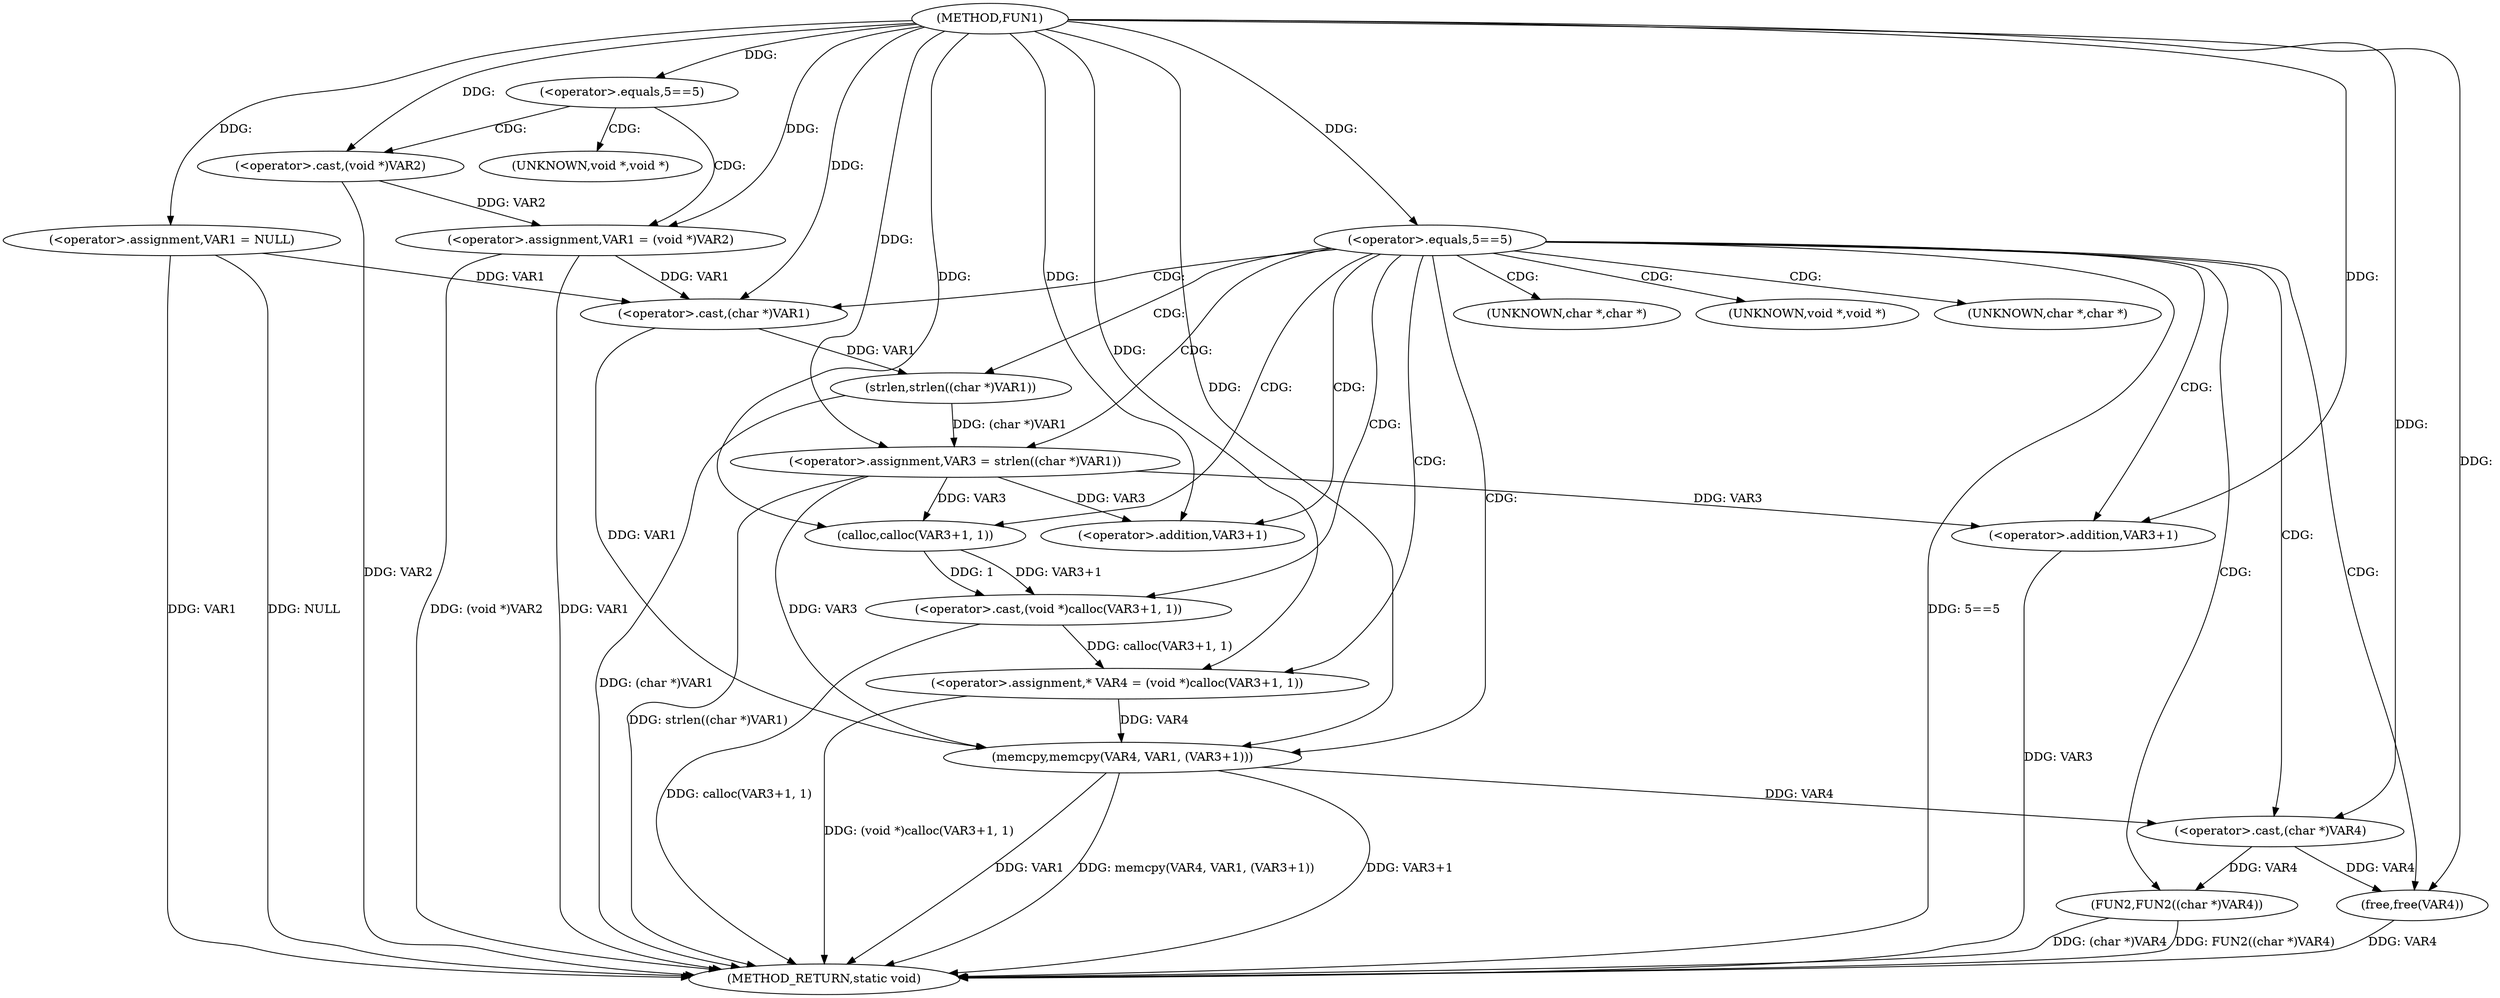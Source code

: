 digraph FUN1 {  
"1000100" [label = "(METHOD,FUN1)" ]
"1000151" [label = "(METHOD_RETURN,static void)" ]
"1000103" [label = "(<operator>.assignment,VAR1 = NULL)" ]
"1000107" [label = "(<operator>.equals,5==5)" ]
"1000111" [label = "(<operator>.assignment,VAR1 = (void *)VAR2)" ]
"1000113" [label = "(<operator>.cast,(void *)VAR2)" ]
"1000117" [label = "(<operator>.equals,5==5)" ]
"1000123" [label = "(<operator>.assignment,VAR3 = strlen((char *)VAR1))" ]
"1000125" [label = "(strlen,strlen((char *)VAR1))" ]
"1000126" [label = "(<operator>.cast,(char *)VAR1)" ]
"1000130" [label = "(<operator>.assignment,* VAR4 = (void *)calloc(VAR3+1, 1))" ]
"1000132" [label = "(<operator>.cast,(void *)calloc(VAR3+1, 1))" ]
"1000134" [label = "(calloc,calloc(VAR3+1, 1))" ]
"1000135" [label = "(<operator>.addition,VAR3+1)" ]
"1000139" [label = "(memcpy,memcpy(VAR4, VAR1, (VAR3+1)))" ]
"1000142" [label = "(<operator>.addition,VAR3+1)" ]
"1000145" [label = "(FUN2,FUN2((char *)VAR4))" ]
"1000146" [label = "(<operator>.cast,(char *)VAR4)" ]
"1000149" [label = "(free,free(VAR4))" ]
"1000114" [label = "(UNKNOWN,void *,void *)" ]
"1000127" [label = "(UNKNOWN,char *,char *)" ]
"1000133" [label = "(UNKNOWN,void *,void *)" ]
"1000147" [label = "(UNKNOWN,char *,char *)" ]
  "1000117" -> "1000151"  [ label = "DDG: 5==5"] 
  "1000139" -> "1000151"  [ label = "DDG: VAR3+1"] 
  "1000123" -> "1000151"  [ label = "DDG: strlen((char *)VAR1)"] 
  "1000103" -> "1000151"  [ label = "DDG: VAR1"] 
  "1000103" -> "1000151"  [ label = "DDG: NULL"] 
  "1000113" -> "1000151"  [ label = "DDG: VAR2"] 
  "1000111" -> "1000151"  [ label = "DDG: VAR1"] 
  "1000111" -> "1000151"  [ label = "DDG: (void *)VAR2"] 
  "1000149" -> "1000151"  [ label = "DDG: VAR4"] 
  "1000145" -> "1000151"  [ label = "DDG: (char *)VAR4"] 
  "1000125" -> "1000151"  [ label = "DDG: (char *)VAR1"] 
  "1000130" -> "1000151"  [ label = "DDG: (void *)calloc(VAR3+1, 1)"] 
  "1000139" -> "1000151"  [ label = "DDG: VAR1"] 
  "1000139" -> "1000151"  [ label = "DDG: memcpy(VAR4, VAR1, (VAR3+1))"] 
  "1000132" -> "1000151"  [ label = "DDG: calloc(VAR3+1, 1)"] 
  "1000142" -> "1000151"  [ label = "DDG: VAR3"] 
  "1000145" -> "1000151"  [ label = "DDG: FUN2((char *)VAR4)"] 
  "1000100" -> "1000103"  [ label = "DDG: "] 
  "1000100" -> "1000107"  [ label = "DDG: "] 
  "1000113" -> "1000111"  [ label = "DDG: VAR2"] 
  "1000100" -> "1000111"  [ label = "DDG: "] 
  "1000100" -> "1000113"  [ label = "DDG: "] 
  "1000100" -> "1000117"  [ label = "DDG: "] 
  "1000125" -> "1000123"  [ label = "DDG: (char *)VAR1"] 
  "1000100" -> "1000123"  [ label = "DDG: "] 
  "1000126" -> "1000125"  [ label = "DDG: VAR1"] 
  "1000103" -> "1000126"  [ label = "DDG: VAR1"] 
  "1000111" -> "1000126"  [ label = "DDG: VAR1"] 
  "1000100" -> "1000126"  [ label = "DDG: "] 
  "1000132" -> "1000130"  [ label = "DDG: calloc(VAR3+1, 1)"] 
  "1000100" -> "1000130"  [ label = "DDG: "] 
  "1000134" -> "1000132"  [ label = "DDG: VAR3+1"] 
  "1000134" -> "1000132"  [ label = "DDG: 1"] 
  "1000123" -> "1000134"  [ label = "DDG: VAR3"] 
  "1000100" -> "1000134"  [ label = "DDG: "] 
  "1000123" -> "1000135"  [ label = "DDG: VAR3"] 
  "1000100" -> "1000135"  [ label = "DDG: "] 
  "1000130" -> "1000139"  [ label = "DDG: VAR4"] 
  "1000100" -> "1000139"  [ label = "DDG: "] 
  "1000126" -> "1000139"  [ label = "DDG: VAR1"] 
  "1000123" -> "1000139"  [ label = "DDG: VAR3"] 
  "1000100" -> "1000142"  [ label = "DDG: "] 
  "1000123" -> "1000142"  [ label = "DDG: VAR3"] 
  "1000146" -> "1000145"  [ label = "DDG: VAR4"] 
  "1000139" -> "1000146"  [ label = "DDG: VAR4"] 
  "1000100" -> "1000146"  [ label = "DDG: "] 
  "1000146" -> "1000149"  [ label = "DDG: VAR4"] 
  "1000100" -> "1000149"  [ label = "DDG: "] 
  "1000107" -> "1000113"  [ label = "CDG: "] 
  "1000107" -> "1000111"  [ label = "CDG: "] 
  "1000107" -> "1000114"  [ label = "CDG: "] 
  "1000117" -> "1000125"  [ label = "CDG: "] 
  "1000117" -> "1000127"  [ label = "CDG: "] 
  "1000117" -> "1000126"  [ label = "CDG: "] 
  "1000117" -> "1000132"  [ label = "CDG: "] 
  "1000117" -> "1000142"  [ label = "CDG: "] 
  "1000117" -> "1000123"  [ label = "CDG: "] 
  "1000117" -> "1000147"  [ label = "CDG: "] 
  "1000117" -> "1000145"  [ label = "CDG: "] 
  "1000117" -> "1000130"  [ label = "CDG: "] 
  "1000117" -> "1000139"  [ label = "CDG: "] 
  "1000117" -> "1000135"  [ label = "CDG: "] 
  "1000117" -> "1000133"  [ label = "CDG: "] 
  "1000117" -> "1000146"  [ label = "CDG: "] 
  "1000117" -> "1000149"  [ label = "CDG: "] 
  "1000117" -> "1000134"  [ label = "CDG: "] 
}
